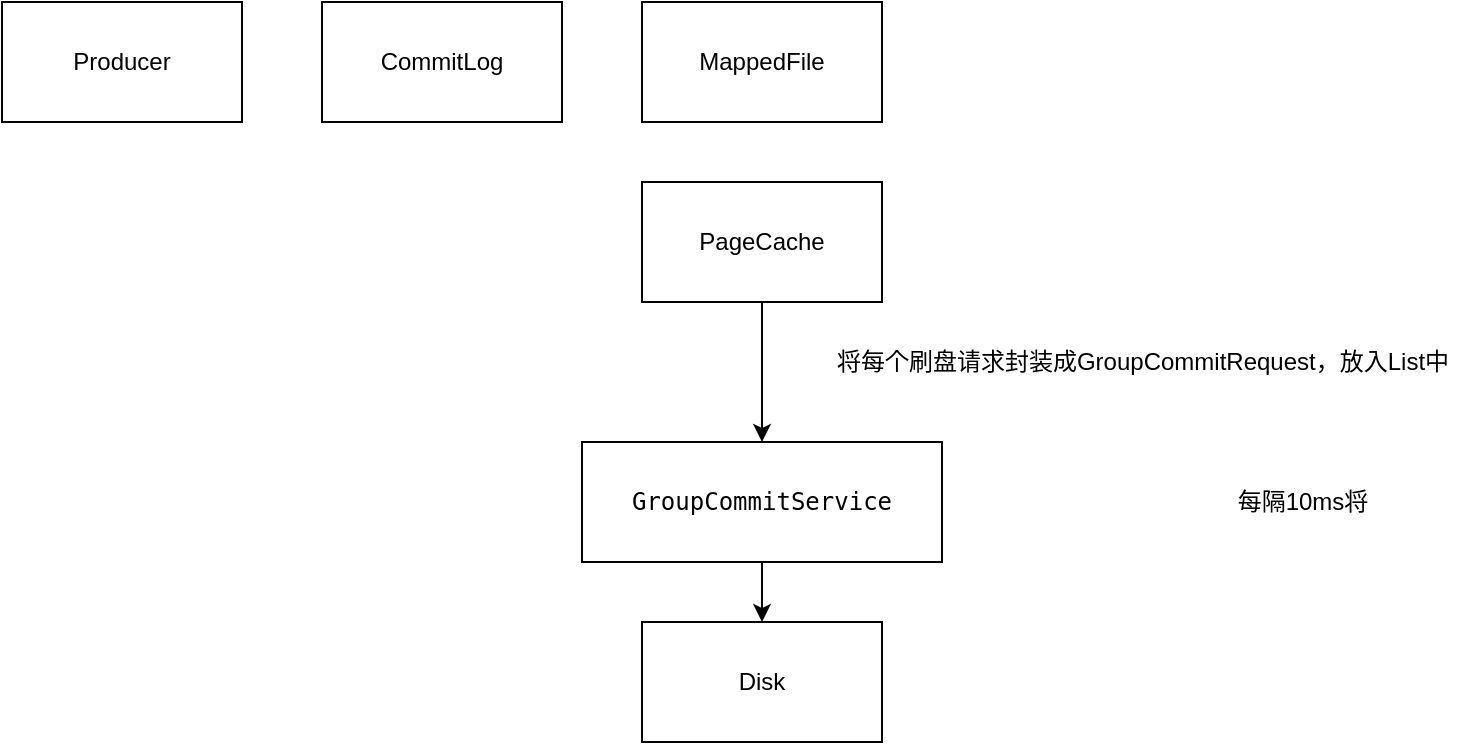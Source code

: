 <mxfile version="15.8.3" type="github">
  <diagram id="VyNL16RFfsnzIV1twqjP" name="Page-1">
    <mxGraphModel dx="1426" dy="771" grid="1" gridSize="10" guides="1" tooltips="1" connect="1" arrows="1" fold="1" page="1" pageScale="1" pageWidth="827" pageHeight="1169" math="0" shadow="0">
      <root>
        <mxCell id="0" />
        <mxCell id="1" parent="0" />
        <mxCell id="yegLcOGiMJ1FmYZjKAWX-1" value="Producer" style="rounded=0;whiteSpace=wrap;html=1;" vertex="1" parent="1">
          <mxGeometry x="70" y="240" width="120" height="60" as="geometry" />
        </mxCell>
        <mxCell id="yegLcOGiMJ1FmYZjKAWX-3" value="CommitLog" style="rounded=0;whiteSpace=wrap;html=1;" vertex="1" parent="1">
          <mxGeometry x="230" y="240" width="120" height="60" as="geometry" />
        </mxCell>
        <mxCell id="yegLcOGiMJ1FmYZjKAWX-4" value="MappedFile" style="rounded=0;whiteSpace=wrap;html=1;" vertex="1" parent="1">
          <mxGeometry x="390" y="240" width="120" height="60" as="geometry" />
        </mxCell>
        <mxCell id="yegLcOGiMJ1FmYZjKAWX-9" value="" style="edgeStyle=orthogonalEdgeStyle;rounded=0;orthogonalLoop=1;jettySize=auto;html=1;" edge="1" parent="1" source="yegLcOGiMJ1FmYZjKAWX-5" target="yegLcOGiMJ1FmYZjKAWX-6">
          <mxGeometry relative="1" as="geometry" />
        </mxCell>
        <mxCell id="yegLcOGiMJ1FmYZjKAWX-5" value="PageCache" style="rounded=0;whiteSpace=wrap;html=1;" vertex="1" parent="1">
          <mxGeometry x="390" y="330" width="120" height="60" as="geometry" />
        </mxCell>
        <mxCell id="yegLcOGiMJ1FmYZjKAWX-11" value="" style="edgeStyle=orthogonalEdgeStyle;rounded=0;orthogonalLoop=1;jettySize=auto;html=1;" edge="1" parent="1" source="yegLcOGiMJ1FmYZjKAWX-6" target="yegLcOGiMJ1FmYZjKAWX-8">
          <mxGeometry relative="1" as="geometry" />
        </mxCell>
        <mxCell id="yegLcOGiMJ1FmYZjKAWX-6" value="&lt;pre&gt;GroupCommitService&lt;/pre&gt;" style="rounded=0;whiteSpace=wrap;html=1;" vertex="1" parent="1">
          <mxGeometry x="360" y="460" width="180" height="60" as="geometry" />
        </mxCell>
        <mxCell id="yegLcOGiMJ1FmYZjKAWX-8" value="Disk" style="rounded=0;whiteSpace=wrap;html=1;" vertex="1" parent="1">
          <mxGeometry x="390" y="550" width="120" height="60" as="geometry" />
        </mxCell>
        <mxCell id="yegLcOGiMJ1FmYZjKAWX-10" value="将每个刷盘请求封装成GroupCommitRequest，放入List中" style="text;html=1;align=center;verticalAlign=middle;resizable=0;points=[];autosize=1;strokeColor=none;fillColor=none;" vertex="1" parent="1">
          <mxGeometry x="480" y="410" width="320" height="20" as="geometry" />
        </mxCell>
        <mxCell id="yegLcOGiMJ1FmYZjKAWX-12" value="每隔10ms将" style="text;html=1;align=center;verticalAlign=middle;resizable=0;points=[];autosize=1;strokeColor=none;fillColor=none;" vertex="1" parent="1">
          <mxGeometry x="680" y="480" width="80" height="20" as="geometry" />
        </mxCell>
      </root>
    </mxGraphModel>
  </diagram>
</mxfile>
